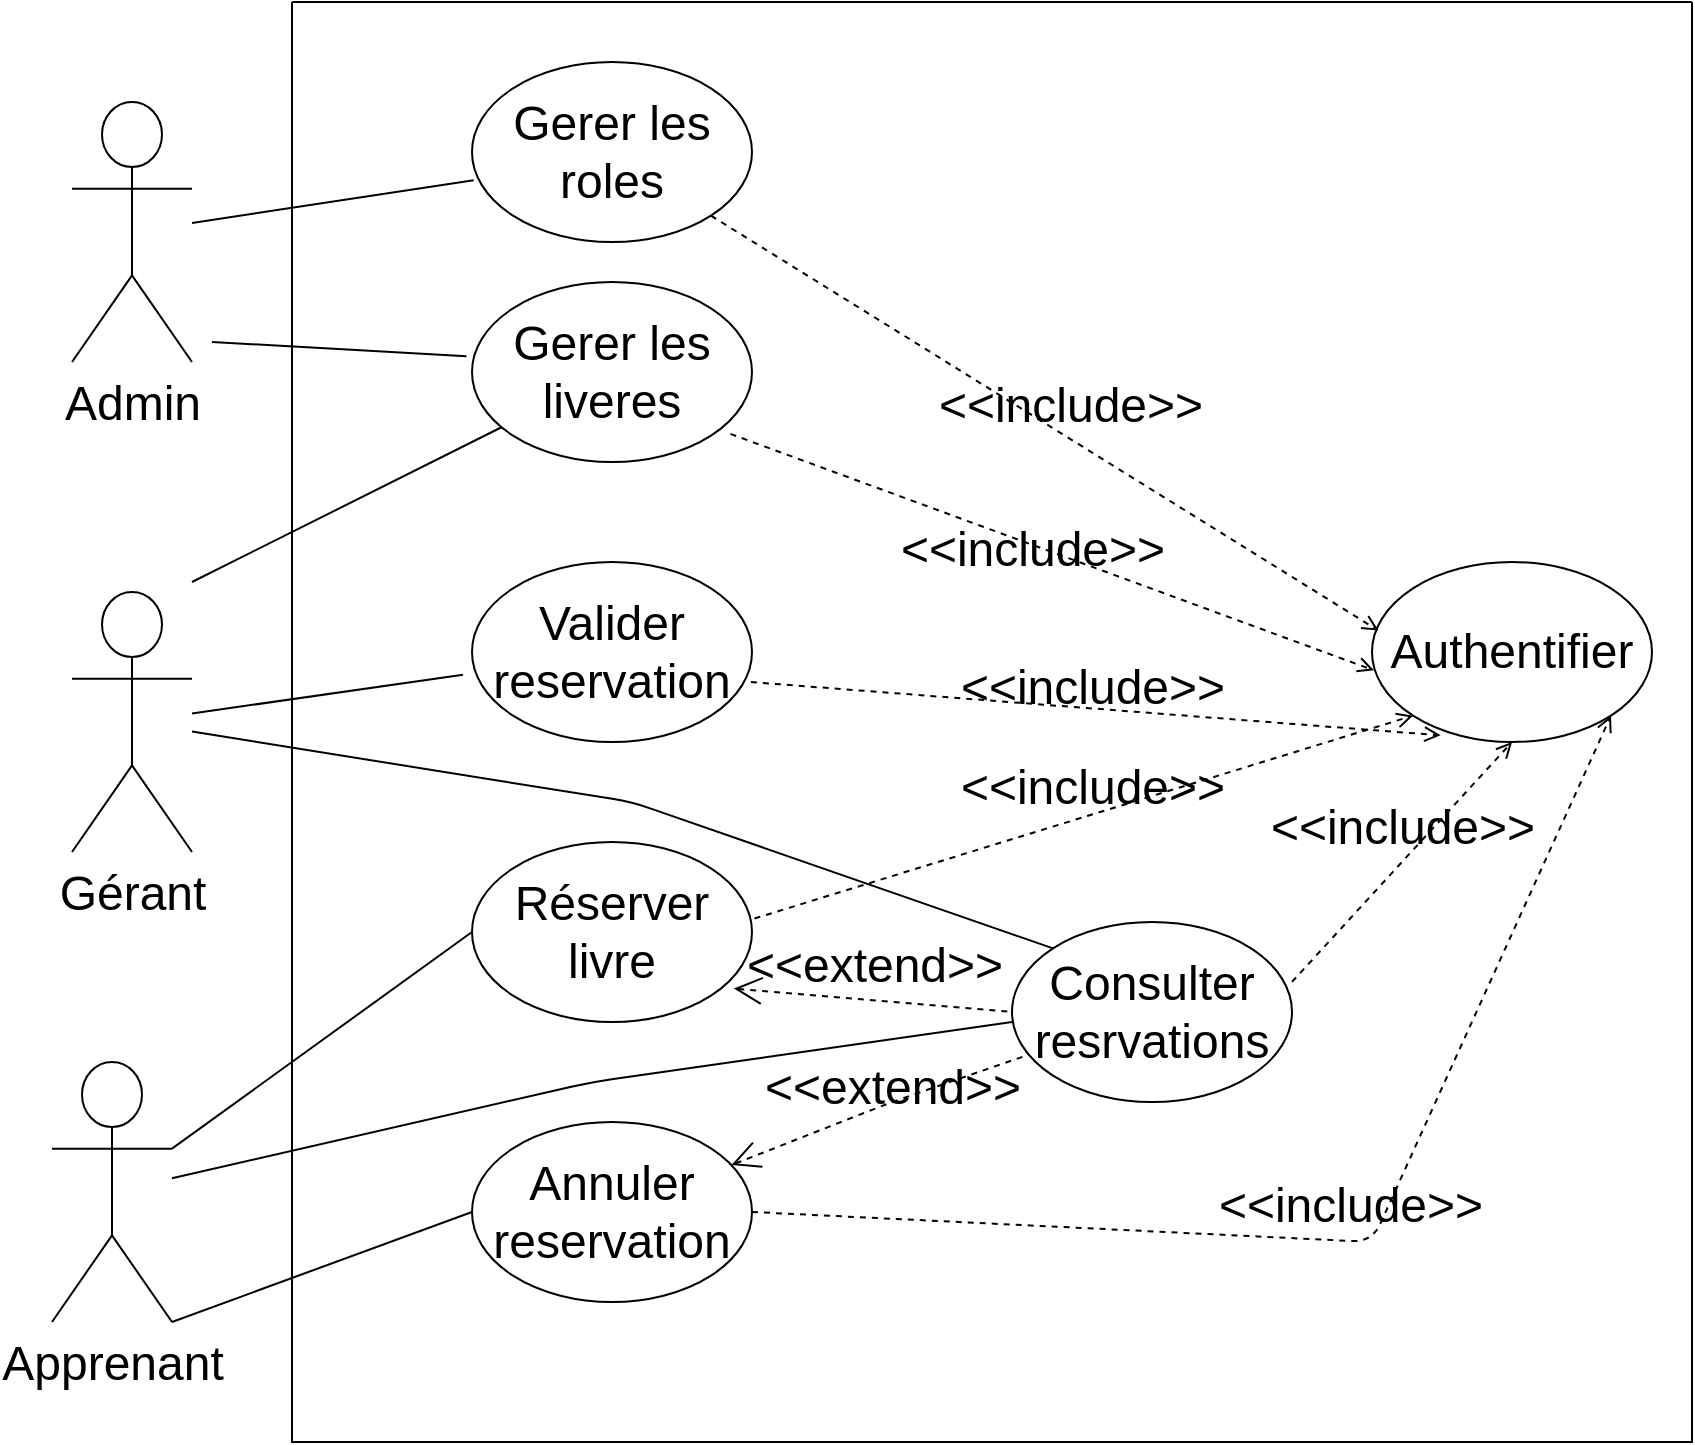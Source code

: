 <mxfile>
    <diagram id="jn-PMfwDXtlpAoZijEKE" name="Page-1">
        <mxGraphModel dx="1616" dy="1861" grid="1" gridSize="10" guides="1" tooltips="1" connect="1" arrows="1" fold="1" page="1" pageScale="1" pageWidth="850" pageHeight="1100" math="0" shadow="0">
            <root>
                <mxCell id="0"/>
                <mxCell id="1" parent="0"/>
                <mxCell id="6" value="&lt;font style=&quot;font-size: 24px;&quot;&gt;Admin&lt;/font&gt;" style="shape=umlActor;verticalLabelPosition=bottom;verticalAlign=top;html=1;outlineConnect=0;" vertex="1" parent="1">
                    <mxGeometry x="160" y="40" width="60" height="130" as="geometry"/>
                </mxCell>
                <mxCell id="8" value="" style="swimlane;startSize=0;" vertex="1" parent="1">
                    <mxGeometry x="270" y="-10" width="700" height="720" as="geometry"/>
                </mxCell>
                <mxCell id="10" value="&lt;font style=&quot;font-size: 24px;&quot;&gt;Authentifier&lt;/font&gt;" style="ellipse;whiteSpace=wrap;html=1;" vertex="1" parent="8">
                    <mxGeometry x="540" y="280" width="140" height="90" as="geometry"/>
                </mxCell>
                <mxCell id="18" value="&lt;font style=&quot;font-size: 24px;&quot;&gt;Gerer les roles&lt;/font&gt;" style="ellipse;whiteSpace=wrap;html=1;" vertex="1" parent="8">
                    <mxGeometry x="90" y="30" width="140" height="90" as="geometry"/>
                </mxCell>
                <mxCell id="19" value="&lt;font style=&quot;font-size: 24px;&quot;&gt;Gerer les liveres&lt;/font&gt;" style="ellipse;whiteSpace=wrap;html=1;" vertex="1" parent="8">
                    <mxGeometry x="90" y="140" width="140" height="90" as="geometry"/>
                </mxCell>
                <mxCell id="20" value="&lt;font style=&quot;font-size: 24px;&quot;&gt;Valider reservation&lt;/font&gt;" style="ellipse;whiteSpace=wrap;html=1;" vertex="1" parent="8">
                    <mxGeometry x="90" y="280" width="140" height="90" as="geometry"/>
                </mxCell>
                <mxCell id="21" value="&lt;font style=&quot;font-size: 24px;&quot;&gt;Réserver livre&lt;/font&gt;" style="ellipse;whiteSpace=wrap;html=1;" vertex="1" parent="8">
                    <mxGeometry x="90" y="420" width="140" height="90" as="geometry"/>
                </mxCell>
                <mxCell id="22" value="&lt;font style=&quot;font-size: 24px;&quot;&gt;Annuler reservation&lt;/font&gt;" style="ellipse;whiteSpace=wrap;html=1;" vertex="1" parent="8">
                    <mxGeometry x="90" y="560" width="140" height="90" as="geometry"/>
                </mxCell>
                <mxCell id="24" value="&lt;font style=&quot;font-size: 24px;&quot;&gt;Consulter resrvations&lt;/font&gt;" style="ellipse;whiteSpace=wrap;html=1;" vertex="1" parent="8">
                    <mxGeometry x="360" y="460" width="140" height="90" as="geometry"/>
                </mxCell>
                <mxCell id="25" value="&amp;lt;&amp;lt;include&amp;gt;&amp;gt;" style="edgeStyle=none;html=1;endArrow=open;verticalAlign=bottom;dashed=1;labelBackgroundColor=none;fontSize=24;entryX=0.023;entryY=0.381;entryDx=0;entryDy=0;entryPerimeter=0;exitX=1;exitY=1;exitDx=0;exitDy=0;" edge="1" parent="8" source="18" target="10">
                    <mxGeometry x="0.084" y="-1" width="160" relative="1" as="geometry">
                        <mxPoint x="390" y="390" as="sourcePoint"/>
                        <mxPoint x="550" y="390" as="targetPoint"/>
                        <mxPoint x="-1" y="-1" as="offset"/>
                    </mxGeometry>
                </mxCell>
                <mxCell id="26" value="&amp;lt;&amp;lt;include&amp;gt;&amp;gt;" style="edgeStyle=none;html=1;endArrow=open;verticalAlign=bottom;dashed=1;labelBackgroundColor=none;fontSize=24;exitX=0.923;exitY=0.844;exitDx=0;exitDy=0;exitPerimeter=0;entryX=0.007;entryY=0.602;entryDx=0;entryDy=0;entryPerimeter=0;" edge="1" parent="8" source="19" target="10">
                    <mxGeometry x="-0.025" y="-17" width="160" relative="1" as="geometry">
                        <mxPoint x="340" y="310" as="sourcePoint"/>
                        <mxPoint x="500" y="310" as="targetPoint"/>
                        <mxPoint y="1" as="offset"/>
                    </mxGeometry>
                </mxCell>
                <mxCell id="27" value="&amp;lt;&amp;lt;include&amp;gt;&amp;gt;" style="edgeStyle=none;html=1;endArrow=open;verticalAlign=bottom;dashed=1;labelBackgroundColor=none;fontSize=24;entryX=0.245;entryY=0.963;entryDx=0;entryDy=0;entryPerimeter=0;exitX=0.996;exitY=0.667;exitDx=0;exitDy=0;exitPerimeter=0;" edge="1" parent="8" source="20" target="10">
                    <mxGeometry x="-0.008" y="-7" width="160" relative="1" as="geometry">
                        <mxPoint x="430" y="350" as="sourcePoint"/>
                        <mxPoint x="590" y="350" as="targetPoint"/>
                        <mxPoint as="offset"/>
                    </mxGeometry>
                </mxCell>
                <mxCell id="28" value="&amp;lt;&amp;lt;include&amp;gt;&amp;gt;" style="edgeStyle=none;html=1;endArrow=open;verticalAlign=bottom;dashed=1;labelBackgroundColor=none;fontSize=24;entryX=0;entryY=1;entryDx=0;entryDy=0;exitX=1.009;exitY=0.425;exitDx=0;exitDy=0;exitPerimeter=0;" edge="1" parent="8" source="21" target="10">
                    <mxGeometry x="0.019" y="-4" width="160" relative="1" as="geometry">
                        <mxPoint x="430" y="350" as="sourcePoint"/>
                        <mxPoint x="590" y="350" as="targetPoint"/>
                        <mxPoint as="offset"/>
                    </mxGeometry>
                </mxCell>
                <mxCell id="29" value="&amp;lt;&amp;lt;include&amp;gt;&amp;gt;" style="edgeStyle=none;html=1;endArrow=open;verticalAlign=bottom;dashed=1;labelBackgroundColor=none;fontSize=24;entryX=0.5;entryY=1;entryDx=0;entryDy=0;exitX=1;exitY=0.333;exitDx=0;exitDy=0;exitPerimeter=0;" edge="1" parent="8" source="24" target="10">
                    <mxGeometry width="160" relative="1" as="geometry">
                        <mxPoint x="430" y="360" as="sourcePoint"/>
                        <mxPoint x="590" y="360" as="targetPoint"/>
                    </mxGeometry>
                </mxCell>
                <mxCell id="41" value="&amp;lt;&amp;lt;extend&amp;gt;&amp;gt;" style="edgeStyle=none;html=1;startArrow=open;endArrow=none;startSize=12;verticalAlign=bottom;dashed=1;labelBackgroundColor=none;fontSize=24;" edge="1" parent="8" source="22" target="24">
                    <mxGeometry x="0.042" y="-9" width="160" relative="1" as="geometry">
                        <mxPoint x="360" y="360" as="sourcePoint"/>
                        <mxPoint x="520" y="360" as="targetPoint"/>
                        <Array as="points">
                            <mxPoint x="300" y="550"/>
                        </Array>
                        <mxPoint as="offset"/>
                    </mxGeometry>
                </mxCell>
                <mxCell id="42" value="&amp;lt;&amp;lt;extend&amp;gt;&amp;gt;" style="edgeStyle=none;html=1;startArrow=open;endArrow=none;startSize=12;verticalAlign=bottom;dashed=1;labelBackgroundColor=none;fontSize=24;exitX=0.935;exitY=0.814;exitDx=0;exitDy=0;exitPerimeter=0;entryX=0;entryY=0.5;entryDx=0;entryDy=0;" edge="1" parent="8" source="21" target="24">
                    <mxGeometry width="160" relative="1" as="geometry">
                        <mxPoint x="360" y="360" as="sourcePoint"/>
                        <mxPoint x="520" y="360" as="targetPoint"/>
                    </mxGeometry>
                </mxCell>
                <mxCell id="43" value="&amp;lt;&amp;lt;include&amp;gt;&amp;gt;" style="edgeStyle=none;html=1;endArrow=open;verticalAlign=bottom;dashed=1;labelBackgroundColor=none;fontSize=24;exitX=1;exitY=0.5;exitDx=0;exitDy=0;entryX=1;entryY=1;entryDx=0;entryDy=0;" edge="1" parent="8" source="22" target="10">
                    <mxGeometry width="160" relative="1" as="geometry">
                        <mxPoint x="360" y="360" as="sourcePoint"/>
                        <mxPoint x="520" y="360" as="targetPoint"/>
                        <Array as="points">
                            <mxPoint x="540" y="620"/>
                        </Array>
                    </mxGeometry>
                </mxCell>
                <mxCell id="30" value="" style="edgeStyle=none;html=1;endArrow=none;verticalAlign=bottom;fontSize=24;entryX=0.006;entryY=0.657;entryDx=0;entryDy=0;entryPerimeter=0;" edge="1" parent="1" source="6" target="18">
                    <mxGeometry width="160" relative="1" as="geometry">
                        <mxPoint x="560" y="260" as="sourcePoint"/>
                        <mxPoint x="720" y="260" as="targetPoint"/>
                    </mxGeometry>
                </mxCell>
                <mxCell id="31" value="" style="edgeStyle=none;html=1;endArrow=none;verticalAlign=bottom;fontSize=24;entryX=-0.02;entryY=0.412;entryDx=0;entryDy=0;entryPerimeter=0;" edge="1" parent="1" target="19">
                    <mxGeometry width="160" relative="1" as="geometry">
                        <mxPoint x="230" y="160" as="sourcePoint"/>
                        <mxPoint x="720" y="260" as="targetPoint"/>
                    </mxGeometry>
                </mxCell>
                <mxCell id="44" value="&lt;span style=&quot;font-size: 24px;&quot;&gt;Gérant&lt;/span&gt;" style="shape=umlActor;verticalLabelPosition=bottom;verticalAlign=top;html=1;outlineConnect=0;" vertex="1" parent="1">
                    <mxGeometry x="160" y="285" width="60" height="130" as="geometry"/>
                </mxCell>
                <mxCell id="45" value="&lt;span style=&quot;font-size: 24px;&quot;&gt;Apprenant&lt;/span&gt;" style="shape=umlActor;verticalLabelPosition=bottom;verticalAlign=top;html=1;outlineConnect=0;" vertex="1" parent="1">
                    <mxGeometry x="150" y="520" width="60" height="130" as="geometry"/>
                </mxCell>
                <mxCell id="46" value="" style="edgeStyle=none;html=1;endArrow=none;verticalAlign=bottom;fontSize=24;" edge="1" parent="1" target="19">
                    <mxGeometry width="160" relative="1" as="geometry">
                        <mxPoint x="220" y="280" as="sourcePoint"/>
                        <mxPoint x="790" y="350" as="targetPoint"/>
                    </mxGeometry>
                </mxCell>
                <mxCell id="47" value="" style="edgeStyle=none;html=1;endArrow=none;verticalAlign=bottom;fontSize=24;entryX=-0.032;entryY=0.627;entryDx=0;entryDy=0;entryPerimeter=0;" edge="1" parent="1" source="44" target="20">
                    <mxGeometry width="160" relative="1" as="geometry">
                        <mxPoint x="630" y="350" as="sourcePoint"/>
                        <mxPoint x="790" y="350" as="targetPoint"/>
                    </mxGeometry>
                </mxCell>
                <mxCell id="48" value="" style="edgeStyle=none;html=1;endArrow=none;verticalAlign=bottom;fontSize=24;entryX=0;entryY=0;entryDx=0;entryDy=0;" edge="1" parent="1" source="44" target="24">
                    <mxGeometry width="160" relative="1" as="geometry">
                        <mxPoint x="630" y="350" as="sourcePoint"/>
                        <mxPoint x="790" y="350" as="targetPoint"/>
                        <Array as="points">
                            <mxPoint x="440" y="390"/>
                        </Array>
                    </mxGeometry>
                </mxCell>
                <mxCell id="49" value="" style="edgeStyle=none;html=1;endArrow=none;verticalAlign=bottom;fontSize=24;exitX=1;exitY=0.333;exitDx=0;exitDy=0;exitPerimeter=0;entryX=0;entryY=0.5;entryDx=0;entryDy=0;" edge="1" parent="1" source="45" target="21">
                    <mxGeometry width="160" relative="1" as="geometry">
                        <mxPoint x="230" y="590" as="sourcePoint"/>
                        <mxPoint x="360" y="470" as="targetPoint"/>
                    </mxGeometry>
                </mxCell>
                <mxCell id="50" value="" style="edgeStyle=none;html=1;endArrow=none;verticalAlign=bottom;fontSize=24;exitX=1;exitY=1;exitDx=0;exitDy=0;exitPerimeter=0;entryX=0;entryY=0.5;entryDx=0;entryDy=0;" edge="1" parent="1" source="45" target="22">
                    <mxGeometry width="160" relative="1" as="geometry">
                        <mxPoint x="630" y="350" as="sourcePoint"/>
                        <mxPoint x="790" y="350" as="targetPoint"/>
                    </mxGeometry>
                </mxCell>
                <mxCell id="51" value="" style="edgeStyle=none;html=1;endArrow=none;verticalAlign=bottom;fontSize=24;" edge="1" parent="1" source="45">
                    <mxGeometry width="160" relative="1" as="geometry">
                        <mxPoint x="630" y="350" as="sourcePoint"/>
                        <mxPoint x="630" y="500" as="targetPoint"/>
                        <Array as="points">
                            <mxPoint x="420" y="530"/>
                        </Array>
                    </mxGeometry>
                </mxCell>
            </root>
        </mxGraphModel>
    </diagram>
</mxfile>